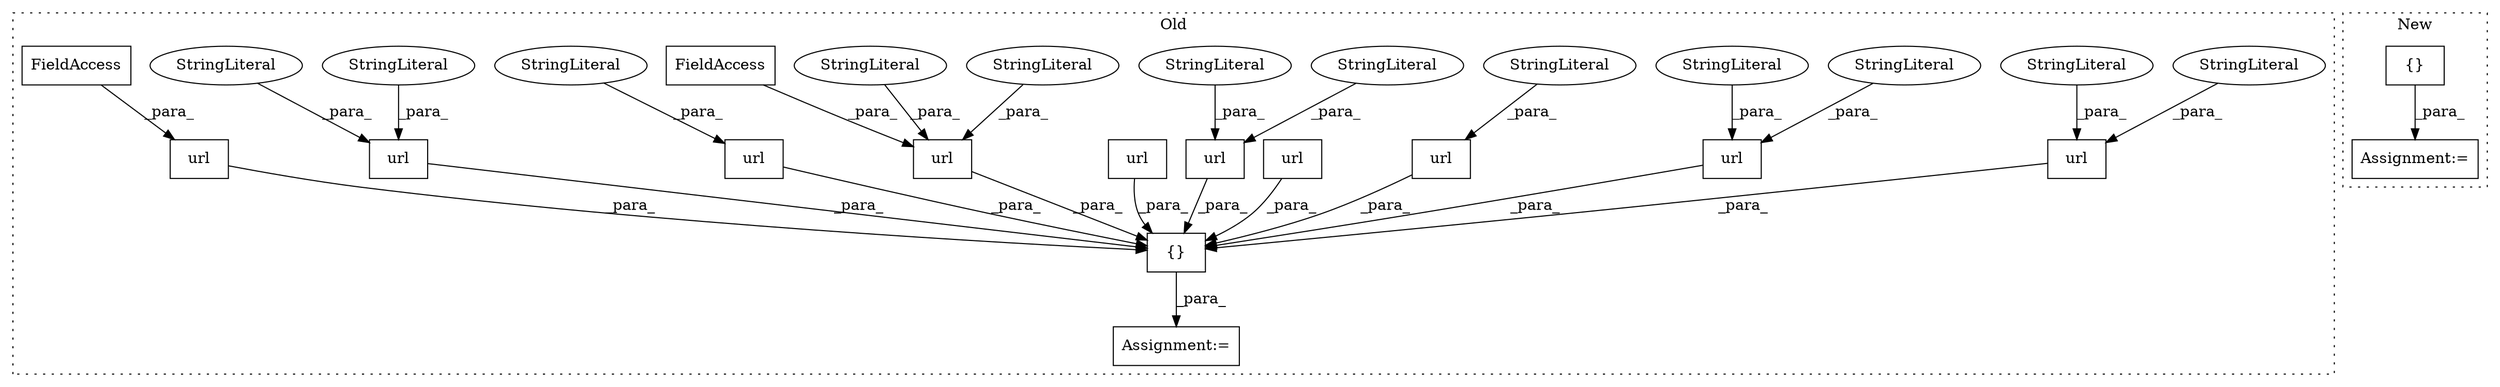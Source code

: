 digraph G {
subgraph cluster0 {
1 [label="url" a="32" s="188,249" l="4,1" shape="box"];
3 [label="StringLiteral" a="45" s="224" l="25" shape="ellipse"];
4 [label="StringLiteral" a="45" s="192" l="15" shape="ellipse"];
5 [label="{}" a="4" s="187,1171" l="1,1" shape="box"];
6 [label="url" a="32" s="1019,1077" l="4,1" shape="box"];
7 [label="StringLiteral" a="45" s="1061" l="16" shape="ellipse"];
8 [label="url" a="32" s="472,572" l="4,1" shape="box"];
9 [label="StringLiteral" a="45" s="1023" l="30" shape="ellipse"];
10 [label="url" a="32" s="1079,1170" l="4,1" shape="box"];
11 [label="StringLiteral" a="45" s="1145" l="25" shape="ellipse"];
12 [label="url" a="32" s="251,352" l="4,1" shape="box"];
13 [label="StringLiteral" a="45" s="540" l="32" shape="ellipse"];
14 [label="url" a="32" s="914,1017" l="4,1" shape="box"];
15 [label="StringLiteral" a="45" s="255" l="34" shape="ellipse"];
16 [label="url" a="32" s="354,470" l="4,1" shape="box"];
17 [label="StringLiteral" a="45" s="320" l="32" shape="ellipse"];
18 [label="url" a="32" s="672,817" l="4,1" shape="box"];
19 [label="StringLiteral" a="45" s="476" l="40" shape="ellipse"];
20 [label="url" a="32" s="574,670" l="4,1" shape="box"];
21 [label="Assignment:=" a="7" s="177" l="1" shape="box"];
22 [label="StringLiteral" a="45" s="918" l="44" shape="ellipse"];
24 [label="url" a="32" s="819,912" l="4,1" shape="box"];
25 [label="StringLiteral" a="45" s="676" l="67" shape="ellipse"];
26 [label="FieldAccess" a="22" s="517" l="22" shape="box"];
27 [label="FieldAccess" a="22" s="621" l="19" shape="box"];
28 [label="StringLiteral" a="45" s="988" l="29" shape="ellipse"];
label = "Old";
style="dotted";
}
subgraph cluster1 {
2 [label="{}" a="4" s="187,1303" l="1,1" shape="box"];
23 [label="Assignment:=" a="7" s="177" l="1" shape="box"];
label = "New";
style="dotted";
}
1 -> 5 [label="_para_"];
2 -> 23 [label="_para_"];
3 -> 1 [label="_para_"];
4 -> 1 [label="_para_"];
5 -> 21 [label="_para_"];
6 -> 5 [label="_para_"];
7 -> 6 [label="_para_"];
8 -> 5 [label="_para_"];
9 -> 6 [label="_para_"];
10 -> 5 [label="_para_"];
11 -> 10 [label="_para_"];
12 -> 5 [label="_para_"];
13 -> 8 [label="_para_"];
14 -> 5 [label="_para_"];
15 -> 12 [label="_para_"];
16 -> 5 [label="_para_"];
17 -> 12 [label="_para_"];
18 -> 5 [label="_para_"];
19 -> 8 [label="_para_"];
20 -> 5 [label="_para_"];
22 -> 14 [label="_para_"];
24 -> 5 [label="_para_"];
25 -> 18 [label="_para_"];
26 -> 8 [label="_para_"];
27 -> 20 [label="_para_"];
28 -> 14 [label="_para_"];
}